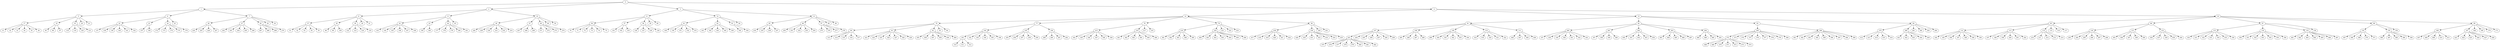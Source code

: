 strict digraph "" {
	0 -> 1;
	0 -> 2;
	0 -> 3;
	0 -> 4;
	1 -> 5;
	1 -> 6;
	1 -> 7;
	5 -> 17;
	5 -> 18;
	5 -> 19;
	5 -> 20;
	5 -> 21;
	17 -> 31;
	17 -> 32;
	17 -> 33;
	17 -> 34;
	17 -> 35;
	17 -> 36;
	18 -> 95;
	18 -> 96;
	18 -> 97;
	19 -> 118;
	19 -> 119;
	19 -> 120;
	19 -> 121;
	6 -> 22;
	6 -> 23;
	6 -> 24;
	6 -> 25;
	22 -> 137;
	22 -> 138;
	22 -> 139;
	22 -> 140;
	22 -> 141;
	22 -> 142;
	23 -> 157;
	23 -> 158;
	24 -> 172;
	24 -> 173;
	24 -> 174;
	24 -> 175;
	24 -> 176;
	7 -> 26;
	7 -> 27;
	7 -> 28;
	7 -> 29;
	7 -> 30;
	26 -> 224;
	26 -> 225;
	26 -> 226;
	26 -> 227;
	27 -> 242;
	27 -> 243;
	27 -> 244;
	27 -> 245;
	27 -> 246;
	28 -> 267;
	28 -> 268;
	28 -> 269;
	28 -> 270;
	2 -> 8;
	2 -> 9;
	2 -> 10;
	8 -> 37;
	8 -> 38;
	8 -> 39;
	8 -> 40;
	8 -> 41;
	37 -> 51;
	37 -> 52;
	37 -> 53;
	37 -> 54;
	37 -> 55;
	38 -> 98;
	38 -> 99;
	38 -> 100;
	39 -> 122;
	39 -> 123;
	39 -> 124;
	39 -> 125;
	9 -> 42;
	9 -> 43;
	9 -> 44;
	9 -> 45;
	42 -> 143;
	42 -> 144;
	42 -> 145;
	42 -> 146;
	42 -> 147;
	42 -> 148;
	43 -> 159;
	43 -> 160;
	44 -> 177;
	44 -> 178;
	44 -> 179;
	44 -> 180;
	44 -> 181;
	10 -> 46;
	10 -> 47;
	10 -> 48;
	10 -> 49;
	10 -> 50;
	46 -> 228;
	46 -> 229;
	46 -> 230;
	46 -> 231;
	46 -> 232;
	46 -> 233;
	47 -> 247;
	47 -> 248;
	47 -> 249;
	48 -> 271;
	48 -> 272;
	48 -> 273;
	48 -> 274;
	3 -> 11;
	3 -> 12;
	3 -> 13;
	11 -> 56;
	11 -> 57;
	11 -> 58;
	11 -> 59;
	11 -> 60;
	56 -> 70;
	56 -> 71;
	56 -> 72;
	56 -> 73;
	56 -> 74;
	56 -> 75;
	57 -> 101;
	57 -> 102;
	57 -> 103;
	58 -> 126;
	58 -> 127;
	58 -> 128;
	58 -> 129;
	12 -> 61;
	12 -> 62;
	12 -> 63;
	12 -> 64;
	61 -> 149;
	61 -> 150;
	61 -> 151;
	61 -> 152;
	61 -> 153;
	62 -> 161;
	62 -> 162;
	62 -> 163;
	62 -> 164;
	62 -> 165;
	63 -> 182;
	63 -> 183;
	13 -> 65;
	13 -> 66;
	13 -> 67;
	13 -> 68;
	13 -> 69;
	65 -> 234;
	65 -> 235;
	65 -> 236;
	65 -> 237;
	66 -> 250;
	66 -> 251;
	66 -> 252;
	66 -> 253;
	66 -> 254;
	67 -> 275;
	67 -> 276;
	67 -> 277;
	67 -> 278;
	4 -> 14;
	4 -> 15;
	4 -> 16;
	14 -> 76;
	14 -> 77;
	14 -> 78;
	14 -> 79;
	14 -> 80;
	76 -> 90;
	76 -> 91;
	76 -> 92;
	76 -> 93;
	76 -> 94;
	90 -> 313;
	90 -> 314;
	90 -> 315;
	90 -> 316;
	90 -> 317;
	91 -> 323;
	91 -> 324;
	91 -> 325;
	91 -> 326;
	91 -> 327;
	91 -> 328;
	91 -> 329;
	92 -> 455;
	92 -> 456;
	92 -> 457;
	92 -> 458;
	92 -> 459;
	92 -> 460;
	77 -> 104;
	77 -> 105;
	77 -> 106;
	104 -> 191;
	104 -> 192;
	104 -> 193;
	104 -> 194;
	104 -> 195;
	104 -> 196;
	191 -> 310;
	191 -> 311;
	191 -> 312;
	105 -> 255;
	105 -> 256;
	105 -> 257;
	105 -> 258;
	105 -> 259;
	106 -> 289;
	106 -> 290;
	106 -> 291;
	106 -> 292;
	78 -> 215;
	78 -> 216;
	78 -> 217;
	78 -> 218;
	215 -> 344;
	215 -> 345;
	215 -> 346;
	215 -> 347;
	215 -> 348;
	215 -> 349;
	216 -> 361;
	216 -> 362;
	216 -> 363;
	216 -> 364;
	216 -> 365;
	216 -> 366;
	79 -> 219;
	79 -> 220;
	79 -> 221;
	79 -> 222;
	79 -> 223;
	219 -> 381;
	219 -> 382;
	219 -> 383;
	219 -> 384;
	219 -> 385;
	220 -> 400;
	220 -> 401;
	220 -> 402;
	220 -> 403;
	220 -> 404;
	220 -> 405;
	220 -> 406;
	80 -> 238;
	80 -> 239;
	80 -> 240;
	80 -> 241;
	238 -> 417;
	238 -> 418;
	238 -> 419;
	238 -> 420;
	238 -> 421;
	238 -> 422;
	239 -> 429;
	239 -> 430;
	239 -> 431;
	239 -> 432;
	239 -> 433;
	239 -> 434;
	239 -> 435;
	15 -> 81;
	15 -> 82;
	15 -> 83;
	15 -> 84;
	81 -> 107;
	81 -> 108;
	81 -> 109;
	81 -> 110;
	81 -> 111;
	107 -> 203;
	107 -> 204;
	107 -> 205;
	107 -> 206;
	107 -> 207;
	107 -> 208;
	107 -> 209;
	203 -> 475;
	203 -> 476;
	203 -> 477;
	203 -> 478;
	203 -> 479;
	203 -> 480;
	203 -> 481;
	203 -> 482;
	108 -> 285;
	108 -> 286;
	108 -> 287;
	108 -> 288;
	109 -> 299;
	109 -> 300;
	109 -> 301;
	109 -> 302;
	109 -> 303;
	109 -> 304;
	110 -> 318;
	110 -> 319;
	110 -> 320;
	110 -> 321;
	110 -> 322;
	111 -> 446;
	111 -> 447;
	111 -> 448;
	111 -> 449;
	82 -> 260;
	82 -> 261;
	82 -> 262;
	82 -> 263;
	82 -> 264;
	260 -> 337;
	260 -> 338;
	260 -> 339;
	260 -> 340;
	260 -> 341;
	260 -> 342;
	260 -> 343;
	261 -> 357;
	261 -> 358;
	261 -> 359;
	261 -> 360;
	262 -> 450;
	262 -> 451;
	262 -> 452;
	262 -> 453;
	262 -> 454;
	263 -> 483;
	263 -> 484;
	263 -> 485;
	263 -> 486;
	263 -> 487;
	264 -> 488;
	264 -> 489;
	264 -> 490;
	264 -> 491;
	83 -> 265;
	83 -> 266;
	265 -> 372;
	265 -> 373;
	265 -> 374;
	265 -> 375;
	265 -> 376;
	265 -> 377;
	265 -> 378;
	265 -> 379;
	265 -> 380;
	372 -> 468;
	372 -> 469;
	372 -> 470;
	372 -> 471;
	372 -> 472;
	372 -> 473;
	372 -> 474;
	266 -> 391;
	266 -> 392;
	266 -> 393;
	266 -> 394;
	266 -> 395;
	266 -> 396;
	266 -> 397;
	266 -> 398;
	266 -> 399;
	84 -> 279;
	84 -> 280;
	84 -> 281;
	84 -> 282;
	84 -> 283;
	84 -> 284;
	279 -> 412;
	279 -> 413;
	279 -> 414;
	279 -> 415;
	279 -> 416;
	280 -> 441;
	280 -> 442;
	280 -> 443;
	280 -> 444;
	280 -> 445;
	16 -> 85;
	16 -> 86;
	16 -> 87;
	16 -> 88;
	16 -> 89;
	85 -> 112;
	85 -> 113;
	85 -> 114;
	85 -> 115;
	85 -> 116;
	85 -> 117;
	112 -> 184;
	112 -> 185;
	112 -> 186;
	112 -> 187;
	112 -> 188;
	112 -> 189;
	112 -> 190;
	113 -> 197;
	113 -> 198;
	113 -> 199;
	113 -> 200;
	113 -> 201;
	113 -> 202;
	114 -> 210;
	114 -> 211;
	114 -> 212;
	114 -> 213;
	114 -> 214;
	86 -> 130;
	86 -> 131;
	86 -> 132;
	130 -> 293;
	130 -> 294;
	130 -> 295;
	130 -> 296;
	130 -> 297;
	130 -> 298;
	131 -> 305;
	131 -> 306;
	131 -> 307;
	131 -> 308;
	131 -> 309;
	132 -> 436;
	132 -> 437;
	132 -> 438;
	132 -> 439;
	132 -> 440;
	87 -> 133;
	87 -> 134;
	87 -> 135;
	87 -> 136;
	133 -> 330;
	133 -> 331;
	133 -> 332;
	133 -> 333;
	133 -> 334;
	133 -> 335;
	133 -> 336;
	134 -> 350;
	134 -> 351;
	134 -> 352;
	134 -> 353;
	134 -> 354;
	134 -> 355;
	134 -> 356;
	135 -> 461;
	135 -> 462;
	135 -> 463;
	135 -> 464;
	135 -> 465;
	135 -> 466;
	135 -> 467;
	88 -> 154;
	88 -> 155;
	88 -> 156;
	154 -> 367;
	154 -> 368;
	154 -> 369;
	154 -> 370;
	154 -> 371;
	155 -> 386;
	155 -> 387;
	155 -> 388;
	155 -> 389;
	155 -> 390;
	89 -> 166;
	89 -> 167;
	89 -> 168;
	89 -> 169;
	89 -> 170;
	89 -> 171;
	166 -> 407;
	166 -> 408;
	166 -> 409;
	166 -> 410;
	166 -> 411;
	167 -> 423;
	167 -> 424;
	167 -> 425;
	167 -> 426;
	167 -> 427;
	167 -> 428;
}
